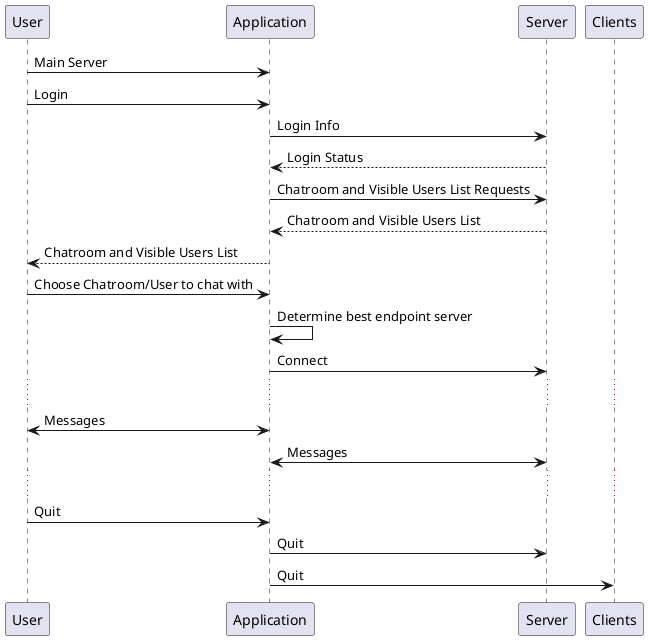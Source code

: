 @startuml Lifecycle

User -> Application: Main Server

User -> Application: Login
Application -> Server: Login Info
Server --> Application: Login Status

Application -> Server: Chatroom and Visible Users List Requests
Server --> Application: Chatroom and Visible Users List
Application --> User: Chatroom and Visible Users List
User -> Application: Choose Chatroom/User to chat with
Application -> Application: Determine best endpoint server
Application -> Server: Connect

...
User <-> Application: Messages
Application <-> Server: Messages
...

User -> Application: Quit
Application -> Server: Quit
Application -> Clients: Quit

@enduml